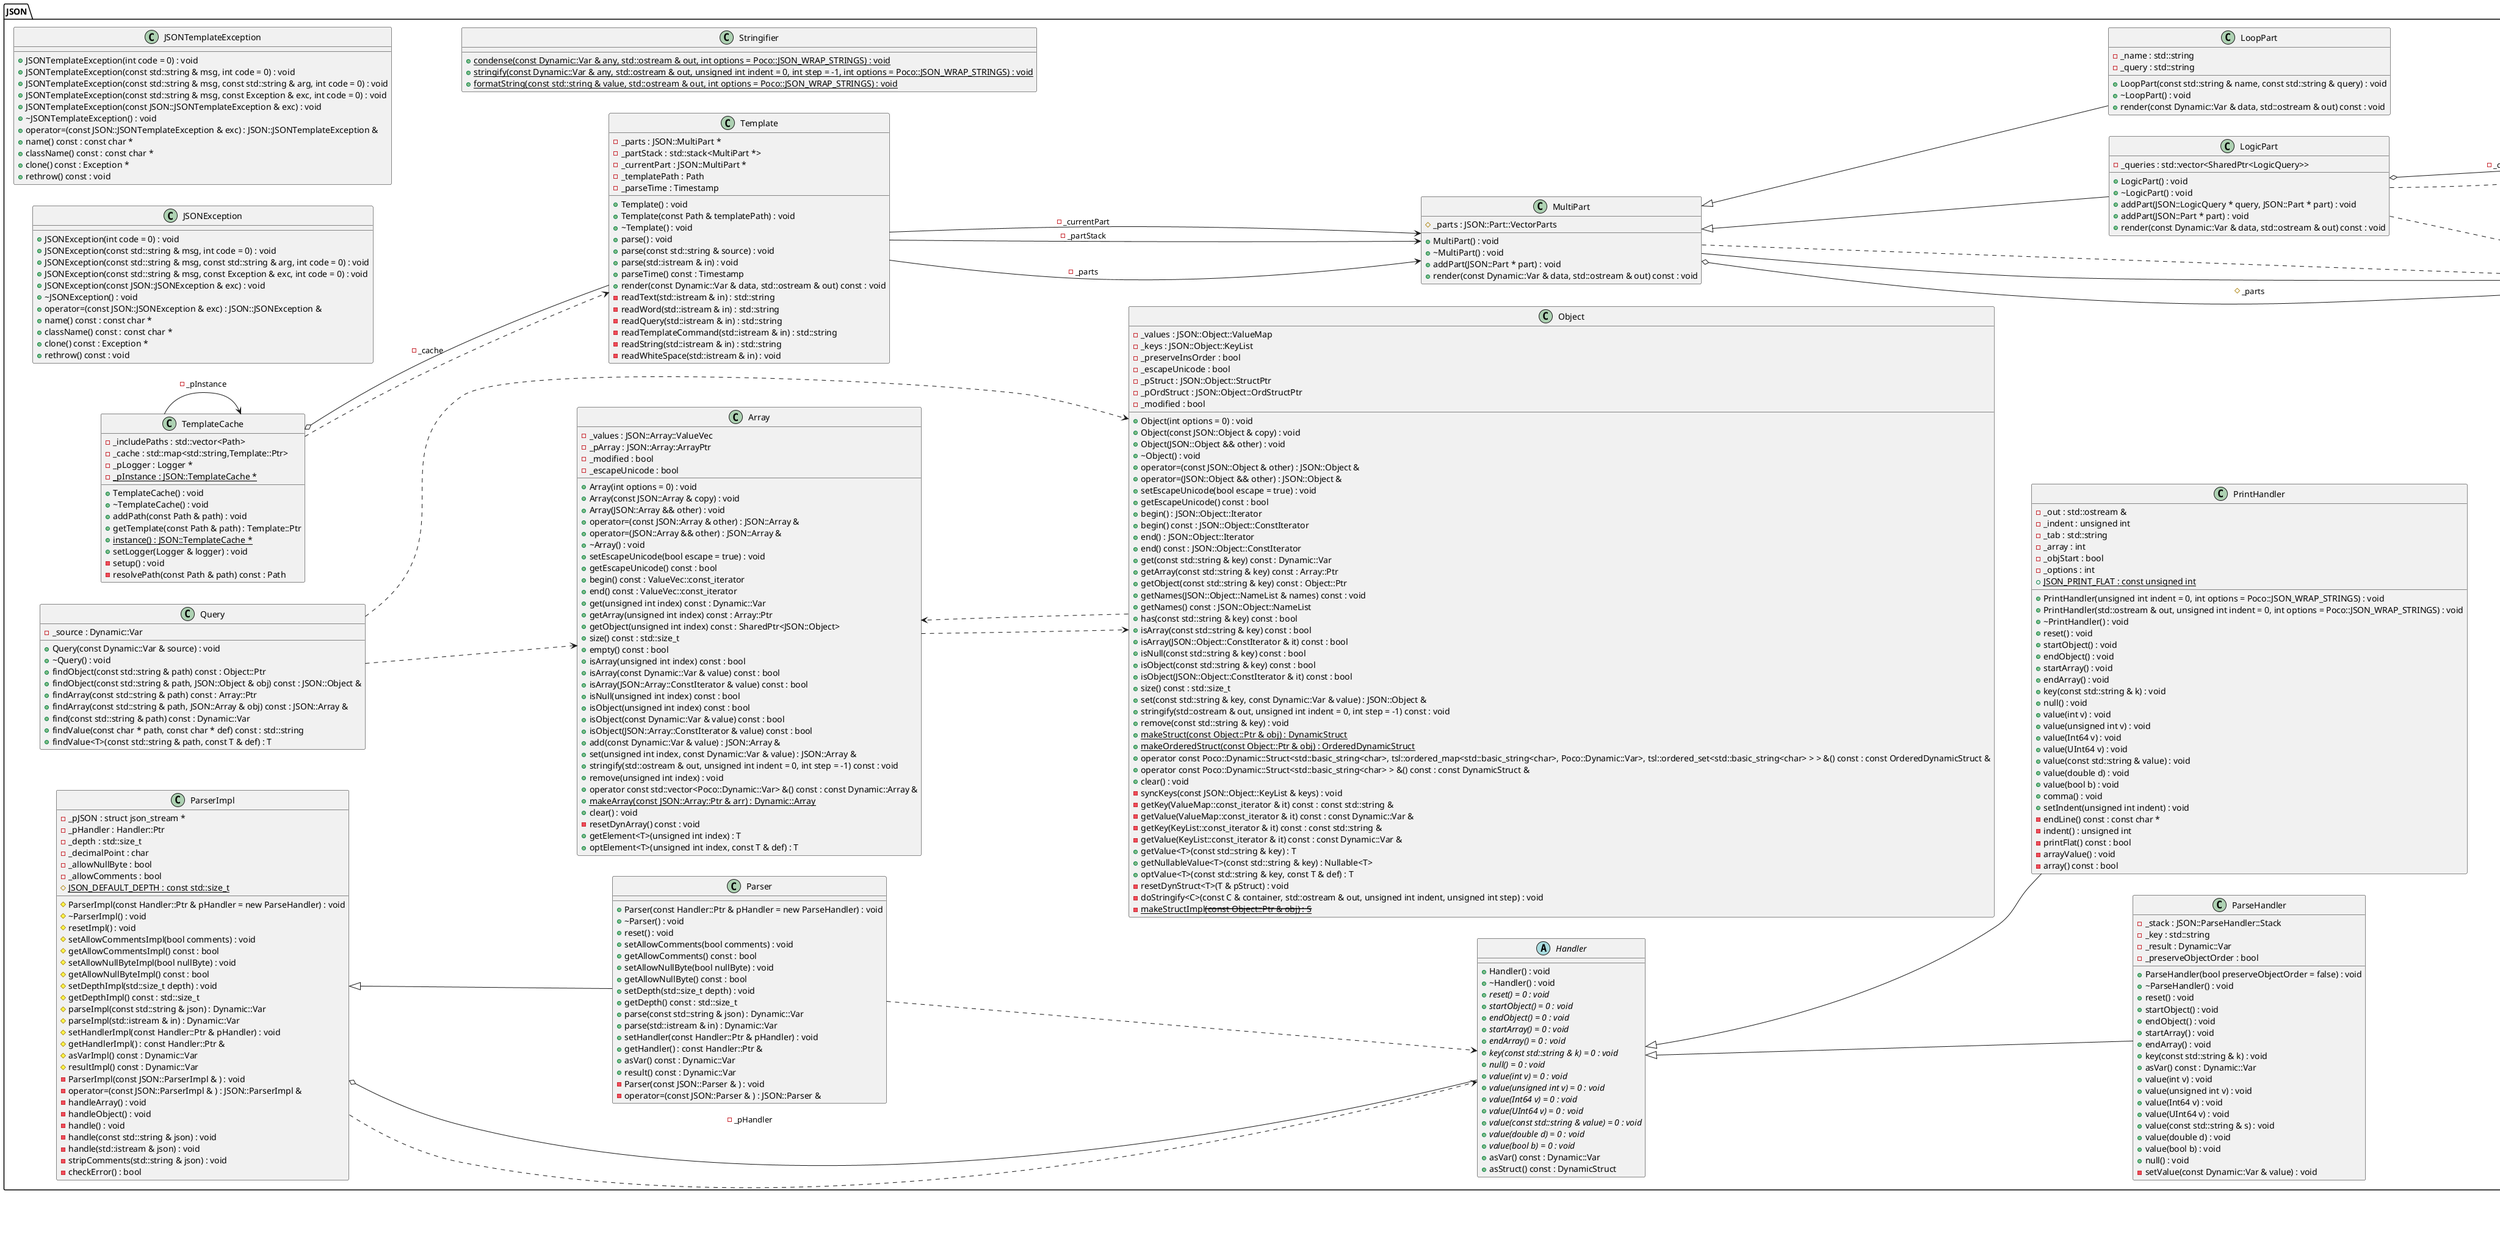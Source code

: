 @startuml
left to right direction
package [JSON] as C_0000719235354874533729 {
class "JSONException" as C_0002224435553795914096
class C_0002224435553795914096 {
+JSONException(int code = 0) : void
+JSONException(const std::string & msg, int code = 0) : void
+JSONException(const std::string & msg, const std::string & arg, int code = 0) : void
+JSONException(const std::string & msg, const Exception & exc, int code = 0) : void
+JSONException(const JSON::JSONException & exc) : void
+~JSONException() : void
+operator=(const JSON::JSONException & exc) : JSON::JSONException &
+name() const : const char *
+className() const : const char *
+clone() const : Exception *
+rethrow() const : void
}
class "JSONTemplateException" as C_0001089238346156534044
class C_0001089238346156534044 {
+JSONTemplateException(int code = 0) : void
+JSONTemplateException(const std::string & msg, int code = 0) : void
+JSONTemplateException(const std::string & msg, const std::string & arg, int code = 0) : void
+JSONTemplateException(const std::string & msg, const Exception & exc, int code = 0) : void
+JSONTemplateException(const JSON::JSONTemplateException & exc) : void
+~JSONTemplateException() : void
+operator=(const JSON::JSONTemplateException & exc) : JSON::JSONTemplateException &
+name() const : const char *
+className() const : const char *
+clone() const : Exception *
+rethrow() const : void
}
class "Template" as C_0001224813705065694671
class C_0001224813705065694671 [[https://github.com/pocoproject/poco/blob/9fc117d585e552ae3327b56900df9cc40653d574/JSON/include/Poco/JSON/Template.h#L40{Template}]] {
+Template() : void
+Template(const Path & templatePath) : void
+~Template() : void
+parse() : void
+parse(const std::string & source) : void
+parse(std::istream & in) : void
+parseTime() const : Timestamp
+render(const Dynamic::Var & data, std::ostream & out) const : void
-readText(std::istream & in) : std::string
-readWord(std::istream & in) : std::string
-readQuery(std::istream & in) : std::string
-readTemplateCommand(std::istream & in) : std::string
-readString(std::istream & in) : std::string
-readWhiteSpace(std::istream & in) : void
-_parts : JSON::MultiPart * [[[https://github.com/pocoproject/poco/blob/9fc117d585e552ae3327b56900df9cc40653d574/JSON/include/Poco/JSON/Template.h#L124{_parts}]]]
-_partStack : std::stack<MultiPart *> [[[https://github.com/pocoproject/poco/blob/9fc117d585e552ae3327b56900df9cc40653d574/JSON/include/Poco/JSON/Template.h#L125{_partStack}]]]
-_currentPart : JSON::MultiPart * [[[https://github.com/pocoproject/poco/blob/9fc117d585e552ae3327b56900df9cc40653d574/JSON/include/Poco/JSON/Template.h#L126{_currentPart}]]]
-_templatePath : Path [[[https://github.com/pocoproject/poco/blob/9fc117d585e552ae3327b56900df9cc40653d574/JSON/include/Poco/JSON/Template.h#L127{_templatePath}]]]
-_parseTime : Timestamp [[[https://github.com/pocoproject/poco/blob/9fc117d585e552ae3327b56900df9cc40653d574/JSON/include/Poco/JSON/Template.h#L128{_parseTime}]]]
}
class "TemplateCache" as C_0001824492576997130499
class C_0001824492576997130499 [[https://github.com/pocoproject/poco/blob/9fc117d585e552ae3327b56900df9cc40653d574/JSON/include/Poco/JSON/TemplateCache.h#L34{TemplateCache}]] {
+TemplateCache() : void
+~TemplateCache() : void
+addPath(const Path & path) : void
+getTemplate(const Path & path) : Template::Ptr
{static} +instance() : JSON::TemplateCache *
+setLogger(Logger & logger) : void
-setup() : void
-resolvePath(const Path & path) const : Path
-_includePaths : std::vector<Path> [[[https://github.com/pocoproject/poco/blob/9fc117d585e552ae3327b56900df9cc40653d574/JSON/include/Poco/JSON/TemplateCache.h#L75{_includePaths}]]]
-_cache : std::map<std::string,Template::Ptr> [[[https://github.com/pocoproject/poco/blob/9fc117d585e552ae3327b56900df9cc40653d574/JSON/include/Poco/JSON/TemplateCache.h#L76{_cache}]]]
-_pLogger : Logger * [[[https://github.com/pocoproject/poco/blob/9fc117d585e552ae3327b56900df9cc40653d574/JSON/include/Poco/JSON/TemplateCache.h#L77{_pLogger}]]]
{static} -_pInstance : JSON::TemplateCache * [[[https://github.com/pocoproject/poco/blob/9fc117d585e552ae3327b56900df9cc40653d574/JSON/include/Poco/JSON/TemplateCache.h#L74{_pInstance}]]]
}
class "Array" as C_0000072500838975006454
class C_0000072500838975006454 [[https://github.com/pocoproject/poco/blob/9fc117d585e552ae3327b56900df9cc40653d574/JSON/include/Poco/JSON/Array.h#L35{Array}]] {
+Array(int options = 0) : void
+Array(const JSON::Array & copy) : void
+Array(JSON::Array && other) : void
+operator=(const JSON::Array & other) : JSON::Array &
+operator=(JSON::Array && other) : JSON::Array &
+~Array() : void
+setEscapeUnicode(bool escape = true) : void
+getEscapeUnicode() const : bool
+begin() const : ValueVec::const_iterator
+end() const : ValueVec::const_iterator
+get(unsigned int index) const : Dynamic::Var
+getArray(unsigned int index) const : Array::Ptr
+getObject(unsigned int index) const : SharedPtr<JSON::Object>
+size() const : std::size_t
+empty() const : bool
+isArray(unsigned int index) const : bool
+isArray(const Dynamic::Var & value) const : bool
+isArray(JSON::Array::ConstIterator & value) const : bool
+isNull(unsigned int index) const : bool
+isObject(unsigned int index) const : bool
+isObject(const Dynamic::Var & value) const : bool
+isObject(JSON::Array::ConstIterator & value) const : bool
+add(const Dynamic::Var & value) : JSON::Array &
+set(unsigned int index, const Dynamic::Var & value) : JSON::Array &
+stringify(std::ostream & out, unsigned int indent = 0, int step = -1) const : void
+remove(unsigned int index) : void
+operator const std::vector<Poco::Dynamic::Var> &() const : const Dynamic::Array &
{static} +makeArray(const JSON::Array::Ptr & arr) : Dynamic::Array
+clear() : void
-resetDynArray() const : void
+getElement<T>(unsigned int index) : T
+optElement<T>(unsigned int index, const T & def) : T
-_values : JSON::Array::ValueVec [[[https://github.com/pocoproject/poco/blob/9fc117d585e552ae3327b56900df9cc40653d574/JSON/include/Poco/JSON/Array.h#L201{_values}]]]
-_pArray : JSON::Array::ArrayPtr [[[https://github.com/pocoproject/poco/blob/9fc117d585e552ae3327b56900df9cc40653d574/JSON/include/Poco/JSON/Array.h#L202{_pArray}]]]
-_modified : bool [[[https://github.com/pocoproject/poco/blob/9fc117d585e552ae3327b56900df9cc40653d574/JSON/include/Poco/JSON/Array.h#L203{_modified}]]]
-_escapeUnicode : bool [[[https://github.com/pocoproject/poco/blob/9fc117d585e552ae3327b56900df9cc40653d574/JSON/include/Poco/JSON/Array.h#L208{_escapeUnicode}]]]
}
class "Stringifier" as C_0001436460347683871975
class C_0001436460347683871975 [[https://github.com/pocoproject/poco/blob/9fc117d585e552ae3327b56900df9cc40653d574/JSON/include/Poco/JSON/Stringifier.h#L31{Stringifier}]] {
{static} +condense(const Dynamic::Var & any, std::ostream & out, int options = Poco::JSON_WRAP_STRINGS) : void
{static} +stringify(const Dynamic::Var & any, std::ostream & out, unsigned int indent = 0, int step = -1, int options = Poco::JSON_WRAP_STRINGS) : void
{static} +formatString(const std::string & value, std::ostream & out, int options = Poco::JSON_WRAP_STRINGS) : void
}
class "Object" as C_0000424593384549787023
class C_0000424593384549787023 [[https://github.com/pocoproject/poco/blob/9fc117d585e552ae3327b56900df9cc40653d574/JSON/include/Poco/JSON/Object.h#L40{Object}]] {
+Object(int options = 0) : void
+Object(const JSON::Object & copy) : void
+Object(JSON::Object && other) : void
+~Object() : void
+operator=(const JSON::Object & other) : JSON::Object &
+operator=(JSON::Object && other) : JSON::Object &
+setEscapeUnicode(bool escape = true) : void
+getEscapeUnicode() const : bool
+begin() : JSON::Object::Iterator
+begin() const : JSON::Object::ConstIterator
+end() : JSON::Object::Iterator
+end() const : JSON::Object::ConstIterator
+get(const std::string & key) const : Dynamic::Var
+getArray(const std::string & key) const : Array::Ptr
+getObject(const std::string & key) const : Object::Ptr
+getNames(JSON::Object::NameList & names) const : void
+getNames() const : JSON::Object::NameList
+has(const std::string & key) const : bool
+isArray(const std::string & key) const : bool
+isArray(JSON::Object::ConstIterator & it) const : bool
+isNull(const std::string & key) const : bool
+isObject(const std::string & key) const : bool
+isObject(JSON::Object::ConstIterator & it) const : bool
+size() const : std::size_t
+set(const std::string & key, const Dynamic::Var & value) : JSON::Object &
+stringify(std::ostream & out, unsigned int indent = 0, int step = -1) const : void
+remove(const std::string & key) : void
{static} +makeStruct(const Object::Ptr & obj) : DynamicStruct
{static} +makeOrderedStruct(const Object::Ptr & obj) : OrderedDynamicStruct
+operator const Poco::Dynamic::Struct<std::basic_string<char>, tsl::ordered_map<std::basic_string<char>, Poco::Dynamic::Var>, tsl::ordered_set<std::basic_string<char> > > &() const : const OrderedDynamicStruct &
+operator const Poco::Dynamic::Struct<std::basic_string<char> > &() const : const DynamicStruct &
+clear() : void
-syncKeys(const JSON::Object::KeyList & keys) : void
-getKey(ValueMap::const_iterator & it) const : const std::string &
-getValue(ValueMap::const_iterator & it) const : const Dynamic::Var &
-getKey(KeyList::const_iterator & it) const : const std::string &
-getValue(KeyList::const_iterator & it) const : const Dynamic::Var &
+getValue<T>(const std::string & key) : T
+getNullableValue<T>(const std::string & key) : Nullable<T>
+optValue<T>(const std::string & key, const T & def) : T
-resetDynStruct<T>(T & pStruct) : void
-doStringify<C>(const C & container, std::ostream & out, unsigned int indent, unsigned int step) : void
{static} -makeStructImpl<S>(const Object::Ptr & obj) : S
-_values : JSON::Object::ValueMap [[[https://github.com/pocoproject/poco/blob/9fc117d585e552ae3327b56900df9cc40653d574/JSON/include/Poco/JSON/Object.h#L344{_values}]]]
-_keys : JSON::Object::KeyList [[[https://github.com/pocoproject/poco/blob/9fc117d585e552ae3327b56900df9cc40653d574/JSON/include/Poco/JSON/Object.h#L345{_keys}]]]
-_preserveInsOrder : bool [[[https://github.com/pocoproject/poco/blob/9fc117d585e552ae3327b56900df9cc40653d574/JSON/include/Poco/JSON/Object.h#L346{_preserveInsOrder}]]]
-_escapeUnicode : bool [[[https://github.com/pocoproject/poco/blob/9fc117d585e552ae3327b56900df9cc40653d574/JSON/include/Poco/JSON/Object.h#L351{_escapeUnicode}]]]
-_pStruct : JSON::Object::StructPtr [[[https://github.com/pocoproject/poco/blob/9fc117d585e552ae3327b56900df9cc40653d574/JSON/include/Poco/JSON/Object.h#L352{_pStruct}]]]
-_pOrdStruct : JSON::Object::OrdStructPtr [[[https://github.com/pocoproject/poco/blob/9fc117d585e552ae3327b56900df9cc40653d574/JSON/include/Poco/JSON/Object.h#L353{_pOrdStruct}]]]
-_modified : bool [[[https://github.com/pocoproject/poco/blob/9fc117d585e552ae3327b56900df9cc40653d574/JSON/include/Poco/JSON/Object.h#L354{_modified}]]]
}
class "Query" as C_0001132051654769045510
class C_0001132051654769045510 [[https://github.com/pocoproject/poco/blob/9fc117d585e552ae3327b56900df9cc40653d574/JSON/include/Poco/JSON/Query.h#L30{Query}]] {
+Query(const Dynamic::Var & source) : void
+~Query() : void
+findObject(const std::string & path) const : Object::Ptr
+findObject(const std::string & path, JSON::Object & obj) const : JSON::Object &
+findArray(const std::string & path) const : Array::Ptr
+findArray(const std::string & path, JSON::Array & obj) const : JSON::Array &
+find(const std::string & path) const : Dynamic::Var
+findValue(const char * path, const char * def) const : std::string
+findValue<T>(const std::string & path, const T & def) : T
-_source : Dynamic::Var [[[https://github.com/pocoproject/poco/blob/9fc117d585e552ae3327b56900df9cc40653d574/JSON/include/Poco/JSON/Query.h#L118{_source}]]]
}
abstract "Part" as C_0001661045479622494162
abstract C_0001661045479622494162 [[https://github.com/pocoproject/poco/blob/9fc117d585e552ae3327b56900df9cc40653d574/JSON/src/Template.cpp#L32{Part}]] {
+Part() : void
+~Part() : void
{abstract} +render(const Dynamic::Var & data, std::ostream & out) const = 0 : void
}
class "StringPart" as C_0001206706315497911607
class C_0001206706315497911607 [[https://github.com/pocoproject/poco/blob/9fc117d585e552ae3327b56900df9cc40653d574/JSON/src/Template.cpp#L49{StringPart}]] {
+StringPart() : void
+StringPart(const std::string & content) : void
+~StringPart() : void
+render(const Dynamic::Var & data, std::ostream & out) const : void
+setContent(const std::string & content) : void
+getContent() const : std::string
-_content : std::string [[[https://github.com/pocoproject/poco/blob/9fc117d585e552ae3327b56900df9cc40653d574/JSON/src/Template.cpp#L80{_content}]]]
}
class "MultiPart" as C_0000410078672756013858
class C_0000410078672756013858 [[https://github.com/pocoproject/poco/blob/9fc117d585e552ae3327b56900df9cc40653d574/JSON/src/Template.cpp#L84{MultiPart}]] {
+MultiPart() : void
+~MultiPart() : void
+addPart(JSON::Part * part) : void
+render(const Dynamic::Var & data, std::ostream & out) const : void
#_parts : JSON::Part::VectorParts [[[https://github.com/pocoproject/poco/blob/9fc117d585e552ae3327b56900df9cc40653d574/JSON/src/Template.cpp#L109{_parts}]]]
}
class "EchoPart" as C_0000749874221541154786
class C_0000749874221541154786 [[https://github.com/pocoproject/poco/blob/9fc117d585e552ae3327b56900df9cc40653d574/JSON/src/Template.cpp#L113{EchoPart}]] {
+EchoPart(const std::string & query) : void
+~EchoPart() : void
+render(const Dynamic::Var & data, std::ostream & out) const : void
-_query : std::string [[[https://github.com/pocoproject/poco/blob/9fc117d585e552ae3327b56900df9cc40653d574/JSON/src/Template.cpp#L136{_query}]]]
}
class "LogicQuery" as C_0001370640582341149168
class C_0001370640582341149168 [[https://github.com/pocoproject/poco/blob/9fc117d585e552ae3327b56900df9cc40653d574/JSON/src/Template.cpp#L140{LogicQuery}]] {
+LogicQuery(const std::string & query) : void
+~LogicQuery() : void
+apply(const Dynamic::Var & data) const : bool
#_queryString : std::string [[[https://github.com/pocoproject/poco/blob/9fc117d585e552ae3327b56900df9cc40653d574/JSON/src/Template.cpp#L180{_queryString}]]]
}
class "LogicExistQuery" as C_0001021682718176057634
class C_0001021682718176057634 [[https://github.com/pocoproject/poco/blob/9fc117d585e552ae3327b56900df9cc40653d574/JSON/src/Template.cpp#L184{LogicExistQuery}]] {
+LogicExistQuery(const std::string & query) : void
+~LogicExistQuery() : void
+apply(const Dynamic::Var & data) const : bool
}
class "LogicElseQuery" as C_0000001233846647566683
class C_0000001233846647566683 [[https://github.com/pocoproject/poco/blob/9fc117d585e552ae3327b56900df9cc40653d574/JSON/src/Template.cpp#L205{LogicElseQuery}]] {
+LogicElseQuery() : void
+~LogicElseQuery() : void
+apply(const Dynamic::Var & data) const : bool
}
class "LogicPart" as C_0002218733656349858673
class C_0002218733656349858673 [[https://github.com/pocoproject/poco/blob/9fc117d585e552ae3327b56900df9cc40653d574/JSON/src/Template.cpp#L223{LogicPart}]] {
+LogicPart() : void
+~LogicPart() : void
+addPart(JSON::LogicQuery * query, JSON::Part * part) : void
+addPart(JSON::Part * part) : void
+render(const Dynamic::Var & data, std::ostream & out) const : void
-_queries : std::vector<SharedPtr<LogicQuery>> [[[https://github.com/pocoproject/poco/blob/9fc117d585e552ae3327b56900df9cc40653d574/JSON/src/Template.cpp#L260{_queries}]]]
}
class "LoopPart" as C_0000852402413830874124
class C_0000852402413830874124 [[https://github.com/pocoproject/poco/blob/9fc117d585e552ae3327b56900df9cc40653d574/JSON/src/Template.cpp#L264{LoopPart}]] {
+LoopPart(const std::string & name, const std::string & query) : void
+~LoopPart() : void
+render(const Dynamic::Var & data, std::ostream & out) const : void
-_name : std::string [[[https://github.com/pocoproject/poco/blob/9fc117d585e552ae3327b56900df9cc40653d574/JSON/src/Template.cpp#L297{_name}]]]
-_query : std::string [[[https://github.com/pocoproject/poco/blob/9fc117d585e552ae3327b56900df9cc40653d574/JSON/src/Template.cpp#L298{_query}]]]
}
class "IncludePart" as C_0001886003264245305447
class C_0001886003264245305447 [[https://github.com/pocoproject/poco/blob/9fc117d585e552ae3327b56900df9cc40653d574/JSON/src/Template.cpp#L302{IncludePart}]] {
+IncludePart(const Path & parentPath, const Path & path) : void
+~IncludePart() : void
+render(const Dynamic::Var & data, std::ostream & out) const : void
-_path : Path [[[https://github.com/pocoproject/poco/blob/9fc117d585e552ae3327b56900df9cc40653d574/JSON/src/Template.cpp#L346{_path}]]]
}
abstract "Handler" as C_0002170781564733223471
abstract C_0002170781564733223471 [[https://github.com/pocoproject/poco/blob/9fc117d585e552ae3327b56900df9cc40653d574/JSON/include/Poco/JSON/Handler.h#L31{Handler}]] {
+Handler() : void
+~Handler() : void
{abstract} +reset() = 0 : void
{abstract} +startObject() = 0 : void
{abstract} +endObject() = 0 : void
{abstract} +startArray() = 0 : void
{abstract} +endArray() = 0 : void
{abstract} +key(const std::string & k) = 0 : void
{abstract} +null() = 0 : void
{abstract} +value(int v) = 0 : void
{abstract} +value(unsigned int v) = 0 : void
{abstract} +value(Int64 v) = 0 : void
{abstract} +value(UInt64 v) = 0 : void
{abstract} +value(const std::string & value) = 0 : void
{abstract} +value(double d) = 0 : void
{abstract} +value(bool b) = 0 : void
+asVar() const : Dynamic::Var
+asStruct() const : DynamicStruct
}
class "ParseHandler" as C_0001063058512718358175
class C_0001063058512718358175 [[https://github.com/pocoproject/poco/blob/9fc117d585e552ae3327b56900df9cc40653d574/JSON/include/Poco/JSON/ParseHandler.h#L29{ParseHandler}]] {
+ParseHandler(bool preserveObjectOrder = false) : void
+~ParseHandler() : void
+reset() : void
+startObject() : void
+endObject() : void
+startArray() : void
+endArray() : void
+key(const std::string & k) : void
+asVar() const : Dynamic::Var
+value(int v) : void
+value(unsigned int v) : void
+value(Int64 v) : void
+value(UInt64 v) : void
+value(const std::string & s) : void
+value(double d) : void
+value(bool b) : void
+null() : void
-setValue(const Dynamic::Var & value) : void
-_stack : JSON::ParseHandler::Stack [[[https://github.com/pocoproject/poco/blob/9fc117d585e552ae3327b56900df9cc40653d574/JSON/include/Poco/JSON/ParseHandler.h#L99{_stack}]]]
-_key : std::string [[[https://github.com/pocoproject/poco/blob/9fc117d585e552ae3327b56900df9cc40653d574/JSON/include/Poco/JSON/ParseHandler.h#L100{_key}]]]
-_result : Dynamic::Var [[[https://github.com/pocoproject/poco/blob/9fc117d585e552ae3327b56900df9cc40653d574/JSON/include/Poco/JSON/ParseHandler.h#L101{_result}]]]
-_preserveObjectOrder : bool [[[https://github.com/pocoproject/poco/blob/9fc117d585e552ae3327b56900df9cc40653d574/JSON/include/Poco/JSON/ParseHandler.h#L102{_preserveObjectOrder}]]]
}
class "ParserImpl" as C_0001556582210166851441
class C_0001556582210166851441 [[https://github.com/pocoproject/poco/blob/9fc117d585e552ae3327b56900df9cc40653d574/JSON/include/Poco/JSON/ParserImpl.h#L38{ParserImpl}]] {
#ParserImpl(const Handler::Ptr & pHandler = new ParseHandler) : void
#~ParserImpl() : void
#resetImpl() : void
#setAllowCommentsImpl(bool comments) : void
#getAllowCommentsImpl() const : bool
#setAllowNullByteImpl(bool nullByte) : void
#getAllowNullByteImpl() const : bool
#setDepthImpl(std::size_t depth) : void
#getDepthImpl() const : std::size_t
#parseImpl(const std::string & json) : Dynamic::Var
#parseImpl(std::istream & in) : Dynamic::Var
#setHandlerImpl(const Handler::Ptr & pHandler) : void
#getHandlerImpl() : const Handler::Ptr &
#asVarImpl() const : Dynamic::Var
#resultImpl() const : Dynamic::Var
-ParserImpl(const JSON::ParserImpl & ) : void
-operator=(const JSON::ParserImpl & ) : JSON::ParserImpl &
-handleArray() : void
-handleObject() : void
-handle() : void
-handle(const std::string & json) : void
-handle(std::istream & json) : void
-stripComments(std::string & json) : void
-checkError() : bool
-_pJSON : struct json_stream * [[[https://github.com/pocoproject/poco/blob/9fc117d585e552ae3327b56900df9cc40653d574/JSON/include/Poco/JSON/ParserImpl.h#L106{_pJSON}]]]
-_pHandler : Handler::Ptr [[[https://github.com/pocoproject/poco/blob/9fc117d585e552ae3327b56900df9cc40653d574/JSON/include/Poco/JSON/ParserImpl.h#L107{_pHandler}]]]
-_depth : std::size_t [[[https://github.com/pocoproject/poco/blob/9fc117d585e552ae3327b56900df9cc40653d574/JSON/include/Poco/JSON/ParserImpl.h#L108{_depth}]]]
-_decimalPoint : char [[[https://github.com/pocoproject/poco/blob/9fc117d585e552ae3327b56900df9cc40653d574/JSON/include/Poco/JSON/ParserImpl.h#L109{_decimalPoint}]]]
-_allowNullByte : bool [[[https://github.com/pocoproject/poco/blob/9fc117d585e552ae3327b56900df9cc40653d574/JSON/include/Poco/JSON/ParserImpl.h#L110{_allowNullByte}]]]
-_allowComments : bool [[[https://github.com/pocoproject/poco/blob/9fc117d585e552ae3327b56900df9cc40653d574/JSON/include/Poco/JSON/ParserImpl.h#L111{_allowComments}]]]
{static} #JSON_DEFAULT_DEPTH : const std::size_t [[[https://github.com/pocoproject/poco/blob/9fc117d585e552ae3327b56900df9cc40653d574/JSON/include/Poco/JSON/ParserImpl.h#L41{JSON_DEFAULT_DEPTH}]]]
}
class "Parser" as C_0000960597239263284557
class C_0000960597239263284557 [[https://github.com/pocoproject/poco/blob/9fc117d585e552ae3327b56900df9cc40653d574/JSON/include/Poco/JSON/Parser.h#L36{Parser}]] {
+Parser(const Handler::Ptr & pHandler = new ParseHandler) : void
+~Parser() : void
+reset() : void
+setAllowComments(bool comments) : void
+getAllowComments() const : bool
+setAllowNullByte(bool nullByte) : void
+getAllowNullByte() const : bool
+setDepth(std::size_t depth) : void
+getDepth() const : std::size_t
+parse(const std::string & json) : Dynamic::Var
+parse(std::istream & in) : Dynamic::Var
+setHandler(const Handler::Ptr & pHandler) : void
+getHandler() : const Handler::Ptr &
+asVar() const : Dynamic::Var
+result() const : Dynamic::Var
-Parser(const JSON::Parser & ) : void
-operator=(const JSON::Parser & ) : JSON::Parser &
}
class "PrintHandler" as C_0001958330724512545479
class C_0001958330724512545479 [[https://github.com/pocoproject/poco/blob/9fc117d585e552ae3327b56900df9cc40653d574/JSON/include/Poco/JSON/PrintHandler.h#L30{PrintHandler}]] {
+PrintHandler(unsigned int indent = 0, int options = Poco::JSON_WRAP_STRINGS) : void
+PrintHandler(std::ostream & out, unsigned int indent = 0, int options = Poco::JSON_WRAP_STRINGS) : void
+~PrintHandler() : void
+reset() : void
+startObject() : void
+endObject() : void
+startArray() : void
+endArray() : void
+key(const std::string & k) : void
+null() : void
+value(int v) : void
+value(unsigned int v) : void
+value(Int64 v) : void
+value(UInt64 v) : void
+value(const std::string & value) : void
+value(double d) : void
+value(bool b) : void
+comma() : void
+setIndent(unsigned int indent) : void
-endLine() const : const char *
-indent() : unsigned int
-printFlat() const : bool
-arrayValue() : void
-array() const : bool
-_out : std::ostream & [[[https://github.com/pocoproject/poco/blob/9fc117d585e552ae3327b56900df9cc40653d574/JSON/include/Poco/JSON/PrintHandler.h#L112{_out}]]]
-_indent : unsigned int [[[https://github.com/pocoproject/poco/blob/9fc117d585e552ae3327b56900df9cc40653d574/JSON/include/Poco/JSON/PrintHandler.h#L113{_indent}]]]
-_tab : std::string [[[https://github.com/pocoproject/poco/blob/9fc117d585e552ae3327b56900df9cc40653d574/JSON/include/Poco/JSON/PrintHandler.h#L114{_tab}]]]
-_array : int [[[https://github.com/pocoproject/poco/blob/9fc117d585e552ae3327b56900df9cc40653d574/JSON/include/Poco/JSON/PrintHandler.h#L115{_array}]]]
-_objStart : bool [[[https://github.com/pocoproject/poco/blob/9fc117d585e552ae3327b56900df9cc40653d574/JSON/include/Poco/JSON/PrintHandler.h#L116{_objStart}]]]
-_options : int [[[https://github.com/pocoproject/poco/blob/9fc117d585e552ae3327b56900df9cc40653d574/JSON/include/Poco/JSON/PrintHandler.h#L117{_options}]]]
{static} +JSON_PRINT_FLAT : const unsigned int [[[https://github.com/pocoproject/poco/blob/9fc117d585e552ae3327b56900df9cc40653d574/JSON/include/Poco/JSON/PrintHandler.h#L39{JSON_PRINT_FLAT}]]]
}
}
C_0001224813705065694671 --> C_0000410078672756013858 : -_parts
C_0001224813705065694671 --> C_0000410078672756013858 : -_partStack
C_0001224813705065694671 --> C_0000410078672756013858 : -_currentPart
C_0001824492576997130499 ..> C_0001224813705065694671
C_0001824492576997130499 o-- C_0001224813705065694671 : -_cache
C_0001824492576997130499 --> C_0001824492576997130499 : -_pInstance
C_0000072500838975006454 ..> C_0000424593384549787023
C_0000424593384549787023 ..> C_0000072500838975006454
C_0001132051654769045510 ..> C_0000424593384549787023
C_0001132051654769045510 ..> C_0000072500838975006454
C_0001661045479622494162 <|-- C_0001206706315497911607
C_0000410078672756013858 ..> C_0001661045479622494162
C_0000410078672756013858 o-- C_0001661045479622494162 : #_parts
C_0001661045479622494162 <|-- C_0000410078672756013858
C_0001661045479622494162 <|-- C_0000749874221541154786
C_0001370640582341149168 <|-- C_0001021682718176057634
C_0001370640582341149168 <|-- C_0000001233846647566683
C_0002218733656349858673 ..> C_0001370640582341149168
C_0002218733656349858673 ..> C_0001661045479622494162
C_0002218733656349858673 o-- C_0001370640582341149168 : -_queries
C_0000410078672756013858 <|-- C_0002218733656349858673
C_0000410078672756013858 <|-- C_0000852402413830874124
C_0001661045479622494162 <|-- C_0001886003264245305447
C_0002170781564733223471 <|-- C_0001063058512718358175
C_0001556582210166851441 ..> C_0002170781564733223471
C_0001556582210166851441 o-- C_0002170781564733223471 : -_pHandler
C_0000960597239263284557 ..> C_0002170781564733223471
C_0001556582210166851441 <|-- C_0000960597239263284557
C_0002170781564733223471 <|-- C_0001958330724512545479

'Generated with clang-uml, version 0.3.4-2-gc91fe43
'LLVM version Ubuntu clang version 15.0.6
@enduml
